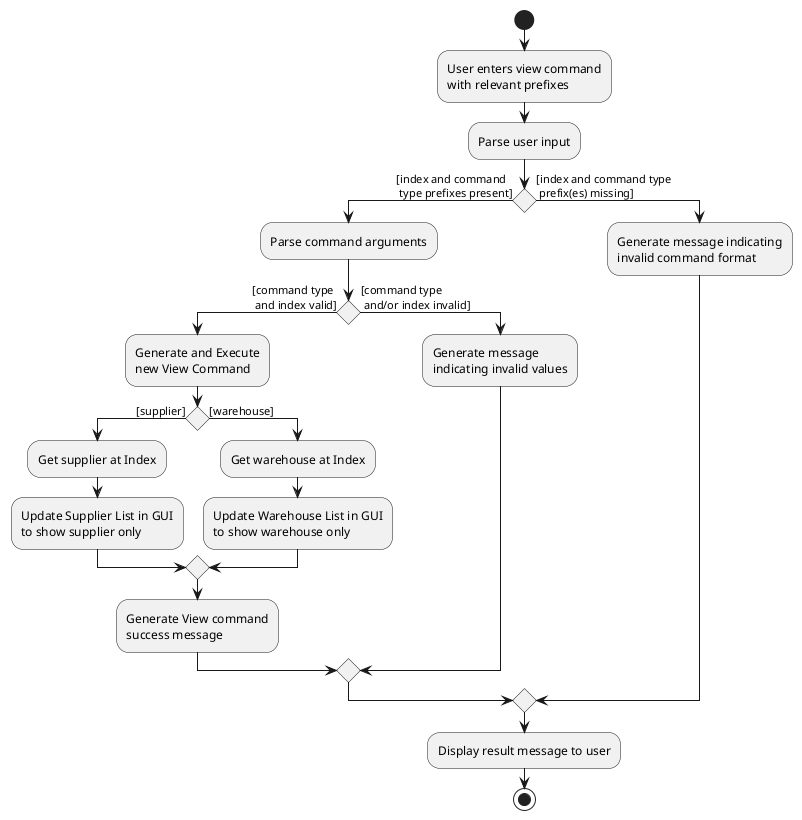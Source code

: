 @startuml
start
:User enters view command
with relevant prefixes;
:Parse user input;

'Since the beta syntax does not support placing the condition outside the
'diamond we place it as the true branch instead.

if () then ([index and command
 type prefixes present])
    :Parse command arguments;
    if () then ([command type
 and index valid])
        :Generate and Execute
        new View Command;
        if () then ([supplier])
            :Get supplier at Index;
            :Update Supplier List in GUI
            to show supplier only;
        else ([warehouse])
            :Get warehouse at Index;
            :Update Warehouse List in GUI
            to show warehouse only;
        endif
        :Generate View command
        success message;

    else ([command type
 and/or index invalid])
        :Generate message
        indicating invalid values;
    endif

else ([index and command type
 prefix(es) missing])
    :Generate message indicating
    invalid command format;
endif
:Display result message to user;
stop
@enduml

